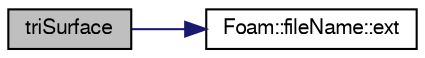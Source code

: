 digraph "triSurface"
{
  bgcolor="transparent";
  edge [fontname="FreeSans",fontsize="10",labelfontname="FreeSans",labelfontsize="10"];
  node [fontname="FreeSans",fontsize="10",shape=record];
  rankdir="LR";
  Node45 [label="triSurface",height=0.2,width=0.4,color="black", fillcolor="grey75", style="filled", fontcolor="black"];
  Node45 -> Node46 [color="midnightblue",fontsize="10",style="solid",fontname="FreeSans"];
  Node46 [label="Foam::fileName::ext",height=0.2,width=0.4,color="black",URL="$a28234.html#aa9025b0a516ed5b621e9afd6c493da4d",tooltip="Return file name extension (part after last .) "];
}
